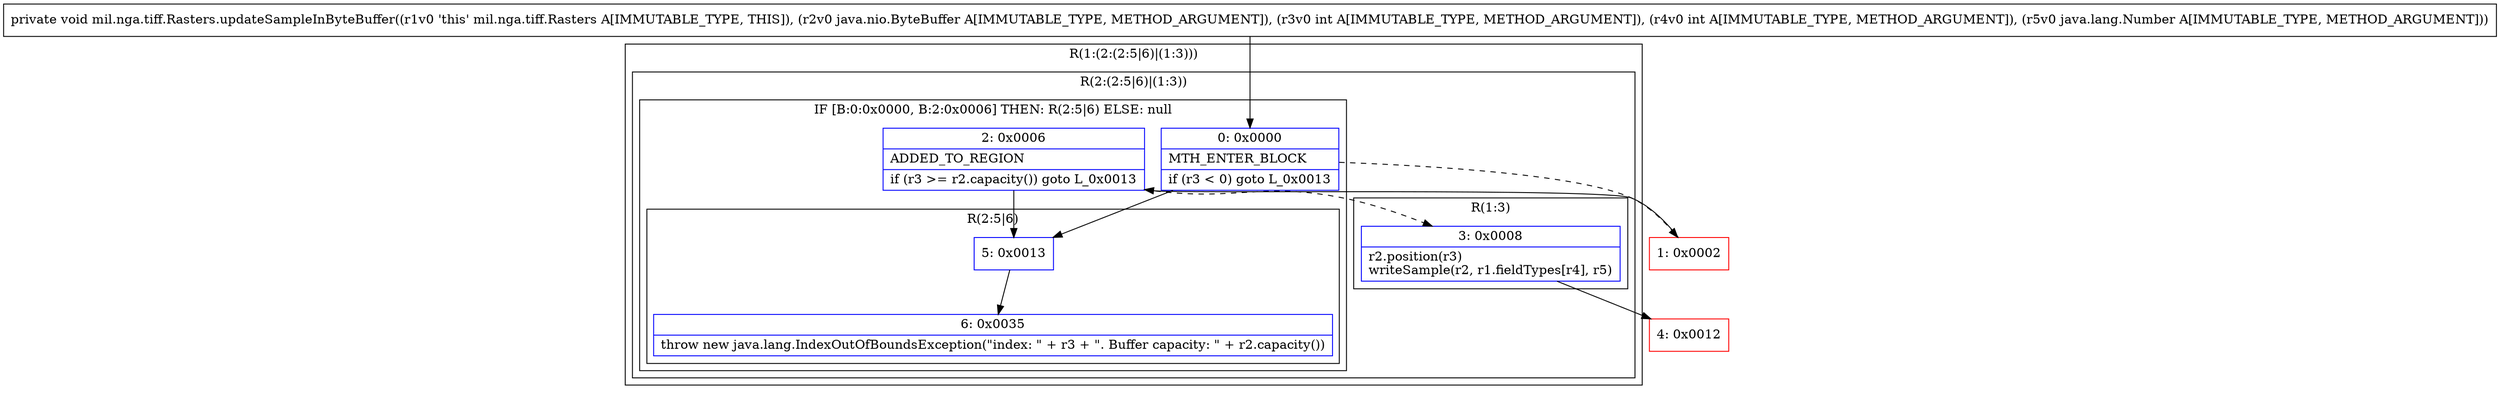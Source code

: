 digraph "CFG formil.nga.tiff.Rasters.updateSampleInByteBuffer(Ljava\/nio\/ByteBuffer;IILjava\/lang\/Number;)V" {
subgraph cluster_Region_2016838030 {
label = "R(1:(2:(2:5|6)|(1:3)))";
node [shape=record,color=blue];
subgraph cluster_Region_1389572466 {
label = "R(2:(2:5|6)|(1:3))";
node [shape=record,color=blue];
subgraph cluster_IfRegion_626606811 {
label = "IF [B:0:0x0000, B:2:0x0006] THEN: R(2:5|6) ELSE: null";
node [shape=record,color=blue];
Node_0 [shape=record,label="{0\:\ 0x0000|MTH_ENTER_BLOCK\l|if (r3 \< 0) goto L_0x0013\l}"];
Node_2 [shape=record,label="{2\:\ 0x0006|ADDED_TO_REGION\l|if (r3 \>= r2.capacity()) goto L_0x0013\l}"];
subgraph cluster_Region_112710542 {
label = "R(2:5|6)";
node [shape=record,color=blue];
Node_5 [shape=record,label="{5\:\ 0x0013}"];
Node_6 [shape=record,label="{6\:\ 0x0035|throw new java.lang.IndexOutOfBoundsException(\"index: \" + r3 + \". Buffer capacity: \" + r2.capacity())\l}"];
}
}
subgraph cluster_Region_1254168615 {
label = "R(1:3)";
node [shape=record,color=blue];
Node_3 [shape=record,label="{3\:\ 0x0008|r2.position(r3)\lwriteSample(r2, r1.fieldTypes[r4], r5)\l}"];
}
}
}
Node_1 [shape=record,color=red,label="{1\:\ 0x0002}"];
Node_4 [shape=record,color=red,label="{4\:\ 0x0012}"];
MethodNode[shape=record,label="{private void mil.nga.tiff.Rasters.updateSampleInByteBuffer((r1v0 'this' mil.nga.tiff.Rasters A[IMMUTABLE_TYPE, THIS]), (r2v0 java.nio.ByteBuffer A[IMMUTABLE_TYPE, METHOD_ARGUMENT]), (r3v0 int A[IMMUTABLE_TYPE, METHOD_ARGUMENT]), (r4v0 int A[IMMUTABLE_TYPE, METHOD_ARGUMENT]), (r5v0 java.lang.Number A[IMMUTABLE_TYPE, METHOD_ARGUMENT])) }"];
MethodNode -> Node_0;
Node_0 -> Node_1[style=dashed];
Node_0 -> Node_5;
Node_2 -> Node_3[style=dashed];
Node_2 -> Node_5;
Node_5 -> Node_6;
Node_3 -> Node_4;
Node_1 -> Node_2;
}

